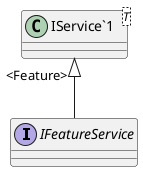 @startuml
interface IFeatureService {
}
class "IService`1"<T> {
}
"IService`1" "<Feature>" <|-- IFeatureService
@enduml
